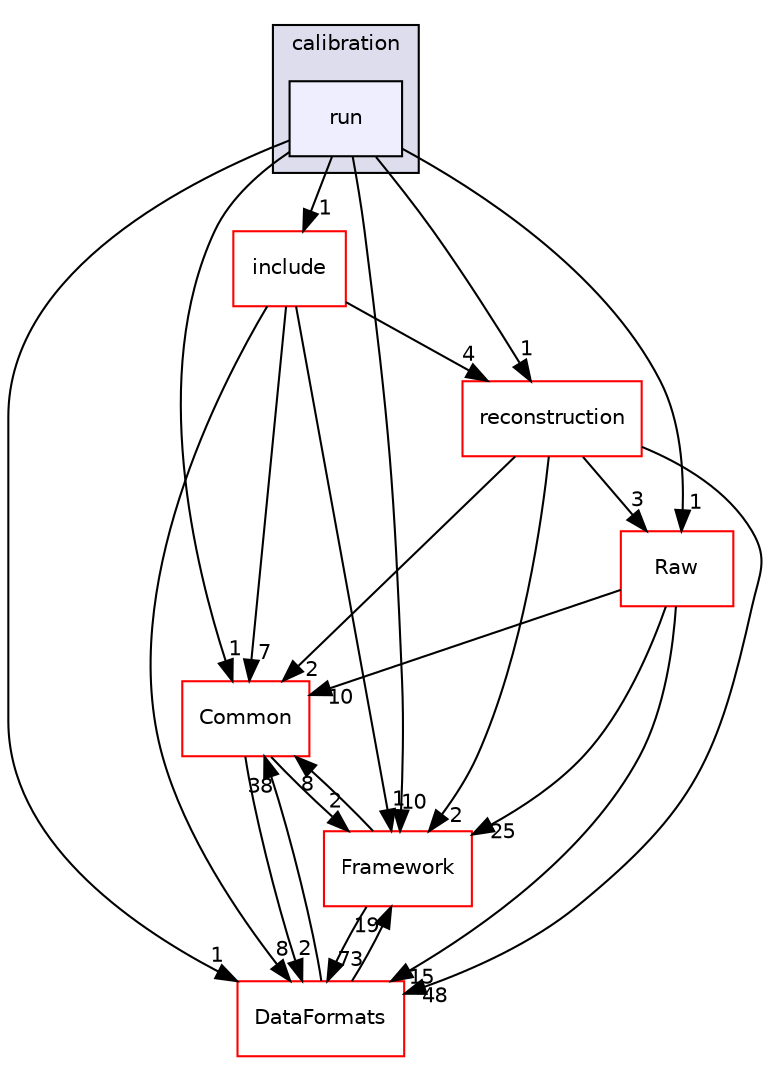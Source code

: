 digraph "/home/travis/build/AliceO2Group/AliceO2/Detectors/TPC/calibration/run" {
  bgcolor=transparent;
  compound=true
  node [ fontsize="10", fontname="Helvetica"];
  edge [ labelfontsize="10", labelfontname="Helvetica"];
  subgraph clusterdir_4995562033b321477cfe3c34a14a5189 {
    graph [ bgcolor="#ddddee", pencolor="black", label="calibration" fontname="Helvetica", fontsize="10", URL="dir_4995562033b321477cfe3c34a14a5189.html"]
  dir_f282d1da34b97e1c0e067a2536157d8a [shape=box, label="run", style="filled", fillcolor="#eeeeff", pencolor="black", URL="dir_f282d1da34b97e1c0e067a2536157d8a.html"];
  }
  dir_4ab6b4cc6a7edbff49100e9123df213f [shape=box label="Common" color="red" URL="dir_4ab6b4cc6a7edbff49100e9123df213f.html"];
  dir_a5de047958dd458e809773c6ffaa8478 [shape=box label="reconstruction" color="red" URL="dir_a5de047958dd458e809773c6ffaa8478.html"];
  dir_2168d348e8784d0b706f7ff616321664 [shape=box label="include" color="red" URL="dir_2168d348e8784d0b706f7ff616321664.html"];
  dir_bcbb2cf9a3d3d83e5515c82071a07177 [shape=box label="Framework" color="red" URL="dir_bcbb2cf9a3d3d83e5515c82071a07177.html"];
  dir_26637d1bd82229bc9ed97f7e706be743 [shape=box label="Raw" color="red" URL="dir_26637d1bd82229bc9ed97f7e706be743.html"];
  dir_2171f7ec022c5423887b07c69b2f5b48 [shape=box label="DataFormats" color="red" URL="dir_2171f7ec022c5423887b07c69b2f5b48.html"];
  dir_4ab6b4cc6a7edbff49100e9123df213f->dir_bcbb2cf9a3d3d83e5515c82071a07177 [headlabel="2", labeldistance=1.5 headhref="dir_000036_000063.html"];
  dir_4ab6b4cc6a7edbff49100e9123df213f->dir_2171f7ec022c5423887b07c69b2f5b48 [headlabel="2", labeldistance=1.5 headhref="dir_000036_000090.html"];
  dir_a5de047958dd458e809773c6ffaa8478->dir_4ab6b4cc6a7edbff49100e9123df213f [headlabel="2", labeldistance=1.5 headhref="dir_000401_000036.html"];
  dir_a5de047958dd458e809773c6ffaa8478->dir_bcbb2cf9a3d3d83e5515c82071a07177 [headlabel="2", labeldistance=1.5 headhref="dir_000401_000063.html"];
  dir_a5de047958dd458e809773c6ffaa8478->dir_26637d1bd82229bc9ed97f7e706be743 [headlabel="3", labeldistance=1.5 headhref="dir_000401_000643.html"];
  dir_a5de047958dd458e809773c6ffaa8478->dir_2171f7ec022c5423887b07c69b2f5b48 [headlabel="48", labeldistance=1.5 headhref="dir_000401_000090.html"];
  dir_f282d1da34b97e1c0e067a2536157d8a->dir_4ab6b4cc6a7edbff49100e9123df213f [headlabel="1", labeldistance=1.5 headhref="dir_000673_000036.html"];
  dir_f282d1da34b97e1c0e067a2536157d8a->dir_a5de047958dd458e809773c6ffaa8478 [headlabel="1", labeldistance=1.5 headhref="dir_000673_000401.html"];
  dir_f282d1da34b97e1c0e067a2536157d8a->dir_2168d348e8784d0b706f7ff616321664 [headlabel="1", labeldistance=1.5 headhref="dir_000673_000671.html"];
  dir_f282d1da34b97e1c0e067a2536157d8a->dir_bcbb2cf9a3d3d83e5515c82071a07177 [headlabel="10", labeldistance=1.5 headhref="dir_000673_000063.html"];
  dir_f282d1da34b97e1c0e067a2536157d8a->dir_26637d1bd82229bc9ed97f7e706be743 [headlabel="1", labeldistance=1.5 headhref="dir_000673_000643.html"];
  dir_f282d1da34b97e1c0e067a2536157d8a->dir_2171f7ec022c5423887b07c69b2f5b48 [headlabel="1", labeldistance=1.5 headhref="dir_000673_000090.html"];
  dir_2168d348e8784d0b706f7ff616321664->dir_4ab6b4cc6a7edbff49100e9123df213f [headlabel="7", labeldistance=1.5 headhref="dir_000671_000036.html"];
  dir_2168d348e8784d0b706f7ff616321664->dir_a5de047958dd458e809773c6ffaa8478 [headlabel="4", labeldistance=1.5 headhref="dir_000671_000401.html"];
  dir_2168d348e8784d0b706f7ff616321664->dir_bcbb2cf9a3d3d83e5515c82071a07177 [headlabel="1", labeldistance=1.5 headhref="dir_000671_000063.html"];
  dir_2168d348e8784d0b706f7ff616321664->dir_2171f7ec022c5423887b07c69b2f5b48 [headlabel="8", labeldistance=1.5 headhref="dir_000671_000090.html"];
  dir_bcbb2cf9a3d3d83e5515c82071a07177->dir_4ab6b4cc6a7edbff49100e9123df213f [headlabel="8", labeldistance=1.5 headhref="dir_000063_000036.html"];
  dir_bcbb2cf9a3d3d83e5515c82071a07177->dir_2171f7ec022c5423887b07c69b2f5b48 [headlabel="73", labeldistance=1.5 headhref="dir_000063_000090.html"];
  dir_26637d1bd82229bc9ed97f7e706be743->dir_4ab6b4cc6a7edbff49100e9123df213f [headlabel="10", labeldistance=1.5 headhref="dir_000643_000036.html"];
  dir_26637d1bd82229bc9ed97f7e706be743->dir_bcbb2cf9a3d3d83e5515c82071a07177 [headlabel="25", labeldistance=1.5 headhref="dir_000643_000063.html"];
  dir_26637d1bd82229bc9ed97f7e706be743->dir_2171f7ec022c5423887b07c69b2f5b48 [headlabel="15", labeldistance=1.5 headhref="dir_000643_000090.html"];
  dir_2171f7ec022c5423887b07c69b2f5b48->dir_4ab6b4cc6a7edbff49100e9123df213f [headlabel="38", labeldistance=1.5 headhref="dir_000090_000036.html"];
  dir_2171f7ec022c5423887b07c69b2f5b48->dir_bcbb2cf9a3d3d83e5515c82071a07177 [headlabel="19", labeldistance=1.5 headhref="dir_000090_000063.html"];
}
